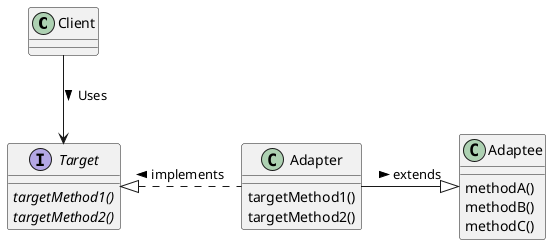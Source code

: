 @startuml Adapter pattern (Inheritance)

class Client

interface Target {
  {abstract} targetMethod1()
  {abstract} targetMethod2()
}

class Adapter {
  targetMethod1()
  targetMethod2()
}

class Adaptee {
  methodA()
  methodB()
  methodC()
}

Client -down-> Target : Uses >
Target <|.right. Adapter : implements <
Adapter -right-|> Adaptee : extends >

@enduml

